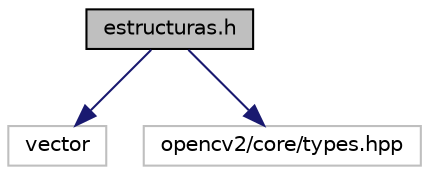 digraph "estructuras.h"
{
 // LATEX_PDF_SIZE
  edge [fontname="Helvetica",fontsize="10",labelfontname="Helvetica",labelfontsize="10"];
  node [fontname="Helvetica",fontsize="10",shape=record];
  Node1 [label="estructuras.h",height=0.2,width=0.4,color="black", fillcolor="grey75", style="filled", fontcolor="black",tooltip="Descripcion de distintas estructuras de datos usadas por la clase."];
  Node1 -> Node2 [color="midnightblue",fontsize="10",style="solid",fontname="Helvetica"];
  Node2 [label="vector",height=0.2,width=0.4,color="grey75", fillcolor="white", style="filled",tooltip=" "];
  Node1 -> Node3 [color="midnightblue",fontsize="10",style="solid",fontname="Helvetica"];
  Node3 [label="opencv2/core/types.hpp",height=0.2,width=0.4,color="grey75", fillcolor="white", style="filled",tooltip=" "];
}
